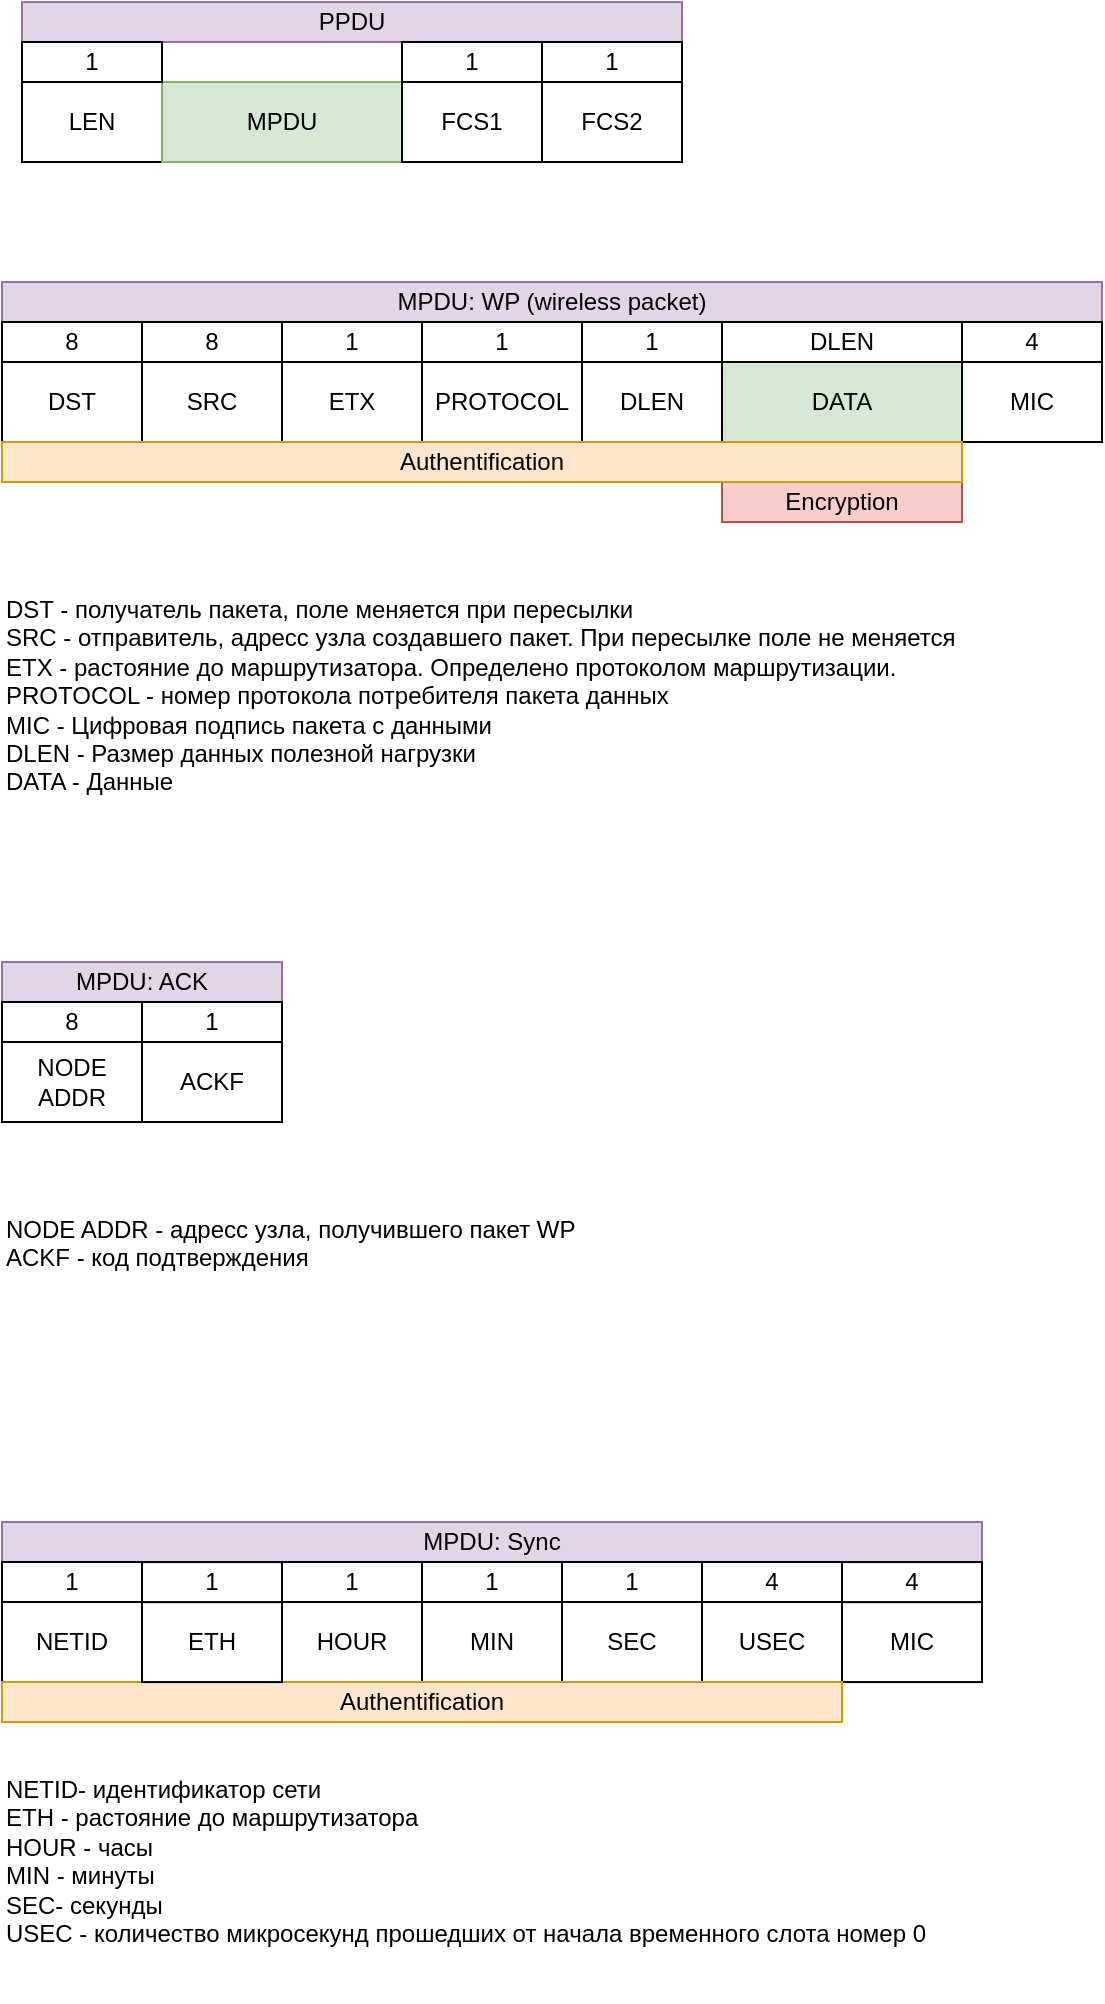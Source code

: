 <mxfile version="11.1.1" type="device"><diagram id="k8i3Y56BrXUc4iuTlrY_" name="Packet"><mxGraphModel dx="942" dy="587" grid="1" gridSize="10" guides="1" tooltips="1" connect="1" arrows="1" fold="1" page="1" pageScale="1" pageWidth="827" pageHeight="1169" math="0" shadow="0"><root><mxCell id="0"/><mxCell id="1" parent="0"/><mxCell id="z7zXKe8dB0JZ0_6NdZDj-1" value="LEN" style="rounded=0;whiteSpace=wrap;html=1;" parent="1" vertex="1"><mxGeometry x="130" y="120" width="70" height="40" as="geometry"/></mxCell><mxCell id="z7zXKe8dB0JZ0_6NdZDj-2" value="MPDU" style="rounded=0;whiteSpace=wrap;html=1;fillColor=#d5e8d4;strokeColor=#82b366;" parent="1" vertex="1"><mxGeometry x="200" y="120" width="120" height="40" as="geometry"/></mxCell><mxCell id="z7zXKe8dB0JZ0_6NdZDj-3" value="FCS1" style="rounded=0;whiteSpace=wrap;html=1;" parent="1" vertex="1"><mxGeometry x="320" y="120" width="70" height="40" as="geometry"/></mxCell><mxCell id="z7zXKe8dB0JZ0_6NdZDj-5" value="FCS2" style="rounded=0;whiteSpace=wrap;html=1;" parent="1" vertex="1"><mxGeometry x="390" y="120" width="70" height="40" as="geometry"/></mxCell><mxCell id="z7zXKe8dB0JZ0_6NdZDj-7" value="PPDU" style="rounded=0;whiteSpace=wrap;html=1;fillColor=#e1d5e7;strokeColor=#9673a6;" parent="1" vertex="1"><mxGeometry x="130" y="80" width="330" height="20" as="geometry"/></mxCell><mxCell id="z7zXKe8dB0JZ0_6NdZDj-8" value="PROTOCOL" style="rounded=0;whiteSpace=wrap;html=1;" parent="1" vertex="1"><mxGeometry x="330" y="260" width="80" height="40" as="geometry"/></mxCell><mxCell id="z7zXKe8dB0JZ0_6NdZDj-9" value="DATA" style="rounded=0;whiteSpace=wrap;html=1;fillColor=#d5e8d4;strokeColor=#82b366;" parent="1" vertex="1"><mxGeometry x="480" y="260" width="120" height="40" as="geometry"/></mxCell><mxCell id="z7zXKe8dB0JZ0_6NdZDj-10" value="DST" style="rounded=0;whiteSpace=wrap;html=1;" parent="1" vertex="1"><mxGeometry x="120" y="260" width="70" height="40" as="geometry"/></mxCell><mxCell id="z7zXKe8dB0JZ0_6NdZDj-11" value="SRC" style="rounded=0;whiteSpace=wrap;html=1;" parent="1" vertex="1"><mxGeometry x="190" y="260" width="70" height="40" as="geometry"/></mxCell><mxCell id="z7zXKe8dB0JZ0_6NdZDj-12" value="MPDU: WP (wireless packet)" style="rounded=0;whiteSpace=wrap;html=1;fillColor=#e1d5e7;strokeColor=#9673a6;" parent="1" vertex="1"><mxGeometry x="120" y="220" width="550" height="20" as="geometry"/></mxCell><mxCell id="z7zXKe8dB0JZ0_6NdZDj-13" value="1" style="rounded=0;whiteSpace=wrap;html=1;" parent="1" vertex="1"><mxGeometry x="130" y="100" width="70" height="20" as="geometry"/></mxCell><mxCell id="z7zXKe8dB0JZ0_6NdZDj-14" value="1" style="rounded=0;whiteSpace=wrap;html=1;" parent="1" vertex="1"><mxGeometry x="320" y="100" width="70" height="20" as="geometry"/></mxCell><mxCell id="z7zXKe8dB0JZ0_6NdZDj-15" value="1" style="rounded=0;whiteSpace=wrap;html=1;" parent="1" vertex="1"><mxGeometry x="390" y="100" width="70" height="20" as="geometry"/></mxCell><mxCell id="z7zXKe8dB0JZ0_6NdZDj-18" value="1" style="rounded=0;whiteSpace=wrap;html=1;" parent="1" vertex="1"><mxGeometry x="330" y="240" width="80" height="20" as="geometry"/></mxCell><mxCell id="z7zXKe8dB0JZ0_6NdZDj-19" value="8" style="rounded=0;whiteSpace=wrap;html=1;" parent="1" vertex="1"><mxGeometry x="120" y="240" width="70" height="20" as="geometry"/></mxCell><mxCell id="z7zXKe8dB0JZ0_6NdZDj-20" value="8" style="rounded=0;whiteSpace=wrap;html=1;" parent="1" vertex="1"><mxGeometry x="190" y="240" width="70" height="20" as="geometry"/></mxCell><mxCell id="z7zXKe8dB0JZ0_6NdZDj-21" value="1" style="rounded=0;whiteSpace=wrap;html=1;" parent="1" vertex="1"><mxGeometry x="260" y="240" width="70" height="20" as="geometry"/></mxCell><mxCell id="z7zXKe8dB0JZ0_6NdZDj-22" value="ETX" style="rounded=0;whiteSpace=wrap;html=1;" parent="1" vertex="1"><mxGeometry x="260" y="260" width="70" height="40" as="geometry"/></mxCell><mxCell id="z7zXKe8dB0JZ0_6NdZDj-23" value="DLEN" style="rounded=0;whiteSpace=wrap;html=1;" parent="1" vertex="1"><mxGeometry x="410" y="260" width="70" height="40" as="geometry"/></mxCell><mxCell id="z7zXKe8dB0JZ0_6NdZDj-24" value="1" style="rounded=0;whiteSpace=wrap;html=1;" parent="1" vertex="1"><mxGeometry x="410" y="240" width="70" height="20" as="geometry"/></mxCell><mxCell id="z7zXKe8dB0JZ0_6NdZDj-25" value="DLEN" style="rounded=0;whiteSpace=wrap;html=1;" parent="1" vertex="1"><mxGeometry x="480" y="240" width="120" height="20" as="geometry"/></mxCell><mxCell id="z7zXKe8dB0JZ0_6NdZDj-26" value="MIC" style="rounded=0;whiteSpace=wrap;html=1;" parent="1" vertex="1"><mxGeometry x="600" y="260" width="70" height="40" as="geometry"/></mxCell><mxCell id="z7zXKe8dB0JZ0_6NdZDj-27" value="4" style="rounded=0;whiteSpace=wrap;html=1;" parent="1" vertex="1"><mxGeometry x="600" y="240" width="70" height="20" as="geometry"/></mxCell><mxCell id="z7zXKe8dB0JZ0_6NdZDj-29" value="DST - получатель пакета, поле меняется при пересылки&lt;br&gt;SRC - отправитель, адресс узла создавшего пакет. При пересылке поле не меняется&lt;br&gt;ETX - растояние до маршрутизатора. Определено протоколом маршрутизации.&lt;br&gt;PROTOCOL - номер протокола потребителя пакета данных&lt;br&gt;MIC - Цифровая подпись пакета с данными&lt;br&gt;DLEN - Размер данных полезной нагрузки&lt;br&gt;DATA - Данные&amp;nbsp;&amp;nbsp;" style="text;html=1;strokeColor=none;fillColor=none;align=left;verticalAlign=top;whiteSpace=wrap;rounded=0;" parent="1" vertex="1"><mxGeometry x="120" y="370" width="540" height="140" as="geometry"/></mxCell><mxCell id="z7zXKe8dB0JZ0_6NdZDj-33" value="NODE ADDR" style="rounded=0;whiteSpace=wrap;html=1;" parent="1" vertex="1"><mxGeometry x="120" y="600" width="70" height="40" as="geometry"/></mxCell><mxCell id="z7zXKe8dB0JZ0_6NdZDj-34" value="ACKF" style="rounded=0;whiteSpace=wrap;html=1;" parent="1" vertex="1"><mxGeometry x="190" y="600" width="70" height="40" as="geometry"/></mxCell><mxCell id="z7zXKe8dB0JZ0_6NdZDj-35" value="MPDU: ACK" style="rounded=0;whiteSpace=wrap;html=1;fillColor=#e1d5e7;strokeColor=#9673a6;" parent="1" vertex="1"><mxGeometry x="120" y="560" width="140" height="20" as="geometry"/></mxCell><mxCell id="z7zXKe8dB0JZ0_6NdZDj-37" value="8" style="rounded=0;whiteSpace=wrap;html=1;" parent="1" vertex="1"><mxGeometry x="120" y="580" width="70" height="20" as="geometry"/></mxCell><mxCell id="z7zXKe8dB0JZ0_6NdZDj-38" value="1" style="rounded=0;whiteSpace=wrap;html=1;" parent="1" vertex="1"><mxGeometry x="190" y="580" width="70" height="20" as="geometry"/></mxCell><mxCell id="z7zXKe8dB0JZ0_6NdZDj-47" value="NODE ADDR - адресс узла, получившего пакет WP&lt;br&gt;ACKF - код подтверждения" style="text;html=1;strokeColor=none;fillColor=none;align=left;verticalAlign=top;whiteSpace=wrap;rounded=0;" parent="1" vertex="1"><mxGeometry x="120" y="680" width="540" height="60" as="geometry"/></mxCell><mxCell id="z7zXKe8dB0JZ0_6NdZDj-48" value="Encryption" style="rounded=0;whiteSpace=wrap;html=1;fillColor=#f8cecc;strokeColor=#b85450;" parent="1" vertex="1"><mxGeometry x="480" y="320" width="120" height="20" as="geometry"/></mxCell><mxCell id="z7zXKe8dB0JZ0_6NdZDj-49" value="Authentification" style="rounded=0;whiteSpace=wrap;html=1;fillColor=#ffe6cc;strokeColor=#d79b00;" parent="1" vertex="1"><mxGeometry x="120" y="300" width="480" height="20" as="geometry"/></mxCell><mxCell id="-DVWClgVpDWLAM5sQVfM-1" value="NETID" style="rounded=0;whiteSpace=wrap;html=1;" parent="1" vertex="1"><mxGeometry x="120" y="880" width="70" height="40" as="geometry"/></mxCell><mxCell id="-DVWClgVpDWLAM5sQVfM-2" value="HOUR" style="rounded=0;whiteSpace=wrap;html=1;" parent="1" vertex="1"><mxGeometry x="260" y="880" width="70" height="40" as="geometry"/></mxCell><mxCell id="-DVWClgVpDWLAM5sQVfM-3" value="MPDU: Sync" style="rounded=0;whiteSpace=wrap;html=1;fillColor=#e1d5e7;strokeColor=#9673a6;" parent="1" vertex="1"><mxGeometry x="120" y="840" width="490" height="20" as="geometry"/></mxCell><mxCell id="-DVWClgVpDWLAM5sQVfM-4" value="1" style="rounded=0;whiteSpace=wrap;html=1;" parent="1" vertex="1"><mxGeometry x="120" y="860" width="70" height="20" as="geometry"/></mxCell><mxCell id="-DVWClgVpDWLAM5sQVfM-5" value="1" style="rounded=0;whiteSpace=wrap;html=1;" parent="1" vertex="1"><mxGeometry x="260" y="860" width="70" height="20" as="geometry"/></mxCell><mxCell id="-DVWClgVpDWLAM5sQVfM-6" value="MIN" style="rounded=0;whiteSpace=wrap;html=1;" parent="1" vertex="1"><mxGeometry x="330" y="880" width="70" height="40" as="geometry"/></mxCell><mxCell id="-DVWClgVpDWLAM5sQVfM-7" value="1" style="rounded=0;whiteSpace=wrap;html=1;" parent="1" vertex="1"><mxGeometry x="330" y="860" width="70" height="20" as="geometry"/></mxCell><mxCell id="-DVWClgVpDWLAM5sQVfM-8" value="SEC" style="rounded=0;whiteSpace=wrap;html=1;" parent="1" vertex="1"><mxGeometry x="400" y="880" width="70" height="40" as="geometry"/></mxCell><mxCell id="-DVWClgVpDWLAM5sQVfM-9" value="1" style="rounded=0;whiteSpace=wrap;html=1;" parent="1" vertex="1"><mxGeometry x="400" y="860" width="70" height="20" as="geometry"/></mxCell><mxCell id="-DVWClgVpDWLAM5sQVfM-10" value="USEC" style="rounded=0;whiteSpace=wrap;html=1;" parent="1" vertex="1"><mxGeometry x="470" y="880" width="70" height="40" as="geometry"/></mxCell><mxCell id="-DVWClgVpDWLAM5sQVfM-11" value="4" style="rounded=0;whiteSpace=wrap;html=1;" parent="1" vertex="1"><mxGeometry x="470" y="860" width="70" height="20" as="geometry"/></mxCell><mxCell id="-DVWClgVpDWLAM5sQVfM-12" value="NETID- идентификатор сети&lt;br&gt;ETH - растояние до маршрутизатора&lt;br&gt;HOUR - часы&lt;br&gt;MIN - минуты&lt;br&gt;SEC- секунды&lt;br&gt;USEC - количество микросекунд прошедших от начала временного слота номер 0&lt;br&gt;" style="text;html=1;strokeColor=none;fillColor=none;align=left;verticalAlign=top;whiteSpace=wrap;rounded=0;" parent="1" vertex="1"><mxGeometry x="120" y="960" width="540" height="120" as="geometry"/></mxCell><mxCell id="-DVWClgVpDWLAM5sQVfM-13" value="MIC" style="rounded=0;whiteSpace=wrap;html=1;" parent="1" vertex="1"><mxGeometry x="540" y="880.038" width="70" height="40" as="geometry"/></mxCell><mxCell id="-DVWClgVpDWLAM5sQVfM-14" value="4" style="rounded=0;whiteSpace=wrap;html=1;" parent="1" vertex="1"><mxGeometry x="540" y="860.038" width="70" height="20" as="geometry"/></mxCell><mxCell id="-DVWClgVpDWLAM5sQVfM-15" value="Authentification" style="rounded=0;whiteSpace=wrap;html=1;fillColor=#ffe6cc;strokeColor=#d79b00;" parent="1" vertex="1"><mxGeometry x="120" y="920" width="420" height="20" as="geometry"/></mxCell><mxCell id="cnWjSRXoXE1EGpLvZqfh-3" value="ETH" style="rounded=0;whiteSpace=wrap;html=1;" vertex="1" parent="1"><mxGeometry x="190" y="880.038" width="70" height="40" as="geometry"/></mxCell><mxCell id="cnWjSRXoXE1EGpLvZqfh-4" value="1" style="rounded=0;whiteSpace=wrap;html=1;" vertex="1" parent="1"><mxGeometry x="190" y="860.038" width="70" height="20" as="geometry"/></mxCell></root></mxGraphModel></diagram><diagram id="7LDpLOK4ih6sHG3bREP2" name="interaction"><mxGraphModel dx="1108" dy="691" grid="1" gridSize="10" guides="1" tooltips="1" connect="1" arrows="1" fold="1" page="1" pageScale="1" pageWidth="1169" pageHeight="827" math="0" shadow="0"><root><mxCell id="L7cSINjyoBCz0keJmUbq-0"/><mxCell id="L7cSINjyoBCz0keJmUbq-1" parent="L7cSINjyoBCz0keJmUbq-0"/><mxCell id="L7cSINjyoBCz0keJmUbq-2" value="&lt;font style=&quot;font-size: 19px&quot;&gt;&lt;b&gt;A&lt;/b&gt;&lt;/font&gt;" style="ellipse;whiteSpace=wrap;html=1;aspect=fixed;align=center;fillColor=#d5e8d4;strokeColor=#82b366;" vertex="1" parent="L7cSINjyoBCz0keJmUbq-1"><mxGeometry x="343.5" y="120" width="80" height="80" as="geometry"/></mxCell><mxCell id="L7cSINjyoBCz0keJmUbq-3" value="&lt;font style=&quot;font-size: 19px&quot;&gt;&lt;b&gt;B&lt;/b&gt;&lt;/font&gt;" style="ellipse;whiteSpace=wrap;html=1;aspect=fixed;align=center;fillColor=#d5e8d4;strokeColor=#82b366;" vertex="1" parent="L7cSINjyoBCz0keJmUbq-1"><mxGeometry x="543.5" y="120" width="80" height="80" as="geometry"/></mxCell><mxCell id="L7cSINjyoBCz0keJmUbq-4" value="&lt;b&gt;&lt;font style=&quot;font-size: 23px&quot;&gt;Unicast&lt;/font&gt;&lt;/b&gt;" style="text;html=1;strokeColor=none;fillColor=none;align=center;verticalAlign=middle;whiteSpace=wrap;rounded=0;" vertex="1" parent="L7cSINjyoBCz0keJmUbq-1"><mxGeometry x="630" y="30" width="40" height="20" as="geometry"/></mxCell><mxCell id="L7cSINjyoBCz0keJmUbq-5" value="" style="endArrow=none;html=1;strokeWidth=3;" edge="1" parent="L7cSINjyoBCz0keJmUbq-1"><mxGeometry width="50" height="50" relative="1" as="geometry"><mxPoint x="383" y="440" as="sourcePoint"/><mxPoint x="383.5" y="240" as="targetPoint"/></mxGeometry></mxCell><mxCell id="L7cSINjyoBCz0keJmUbq-6" value="&lt;font style=&quot;font-size: 19px&quot;&gt;&lt;b&gt;C&lt;/b&gt;&lt;/font&gt;" style="ellipse;whiteSpace=wrap;html=1;aspect=fixed;align=center;fillColor=#d5e8d4;strokeColor=#82b366;" vertex="1" parent="L7cSINjyoBCz0keJmUbq-1"><mxGeometry x="743.5" y="120" width="80" height="80" as="geometry"/></mxCell><mxCell id="L7cSINjyoBCz0keJmUbq-7" value="" style="endArrow=none;html=1;strokeWidth=3;" edge="1" parent="L7cSINjyoBCz0keJmUbq-1"><mxGeometry width="50" height="50" relative="1" as="geometry"><mxPoint x="583" y="440" as="sourcePoint"/><mxPoint x="583" y="240" as="targetPoint"/></mxGeometry></mxCell><mxCell id="L7cSINjyoBCz0keJmUbq-8" value="" style="endArrow=none;html=1;strokeWidth=3;" edge="1" parent="L7cSINjyoBCz0keJmUbq-1"><mxGeometry width="50" height="50" relative="1" as="geometry"><mxPoint x="780" y="440" as="sourcePoint"/><mxPoint x="780" y="240" as="targetPoint"/></mxGeometry></mxCell><mxCell id="e7uhRsWpkhO2OGQ0xh31-0" value="" style="endArrow=classic;html=1;strokeWidth=1;" edge="1" parent="L7cSINjyoBCz0keJmUbq-1"><mxGeometry width="50" height="50" relative="1" as="geometry"><mxPoint x="390" y="240" as="sourcePoint"/><mxPoint x="580" y="280" as="targetPoint"/></mxGeometry></mxCell><mxCell id="e7uhRsWpkhO2OGQ0xh31-1" value="WP = {DST=ADDR_B, SRC=ADDR_A}" style="text;html=1;strokeColor=none;fillColor=none;align=left;verticalAlign=middle;whiteSpace=wrap;rounded=0;" vertex="1" parent="L7cSINjyoBCz0keJmUbq-1"><mxGeometry x="50" y="250" width="310" height="20" as="geometry"/></mxCell><mxCell id="HESzFsQQPgCk3jIJfDjx-0" value="" style="endArrow=classic;html=1;strokeWidth=1;" edge="1" parent="L7cSINjyoBCz0keJmUbq-1"><mxGeometry width="50" height="50" relative="1" as="geometry"><mxPoint x="580" y="280" as="sourcePoint"/><mxPoint x="390" y="320" as="targetPoint"/></mxGeometry></mxCell><mxCell id="HESzFsQQPgCk3jIJfDjx-1" value="ACK = {NODE_ADDR=ADDR_B, ACKF = OK}" style="text;html=1;strokeColor=none;fillColor=none;align=left;verticalAlign=middle;whiteSpace=wrap;rounded=0;" vertex="1" parent="L7cSINjyoBCz0keJmUbq-1"><mxGeometry x="50" y="300" width="310" height="20" as="geometry"/></mxCell><mxCell id="yueVKCjj0r4KNLbL-8b--0" value="" style="endArrow=classic;html=1;strokeWidth=1;" edge="1" parent="L7cSINjyoBCz0keJmUbq-1"><mxGeometry width="50" height="50" relative="1" as="geometry"><mxPoint x="584" y="320" as="sourcePoint"/><mxPoint x="774" y="360" as="targetPoint"/></mxGeometry></mxCell><mxCell id="yueVKCjj0r4KNLbL-8b--1" value="WP = {DST=ADDR_C, SRC=ADDR_A}" style="text;html=1;strokeColor=none;fillColor=none;align=left;verticalAlign=middle;whiteSpace=wrap;rounded=0;" vertex="1" parent="L7cSINjyoBCz0keJmUbq-1"><mxGeometry x="50" y="340" width="310" height="20" as="geometry"/></mxCell><mxCell id="yueVKCjj0r4KNLbL-8b--2" value="ACK = {NODE_ADDR=ADDR_C, ACKF = OK}" style="text;html=1;strokeColor=none;fillColor=none;align=left;verticalAlign=middle;whiteSpace=wrap;rounded=0;" vertex="1" parent="L7cSINjyoBCz0keJmUbq-1"><mxGeometry x="50" y="380" width="310" height="20" as="geometry"/></mxCell><mxCell id="yueVKCjj0r4KNLbL-8b--3" value="" style="endArrow=classic;html=1;strokeWidth=1;" edge="1" parent="L7cSINjyoBCz0keJmUbq-1"><mxGeometry width="50" height="50" relative="1" as="geometry"><mxPoint x="774" y="360" as="sourcePoint"/><mxPoint x="584" y="400" as="targetPoint"/></mxGeometry></mxCell></root></mxGraphModel></diagram></mxfile>